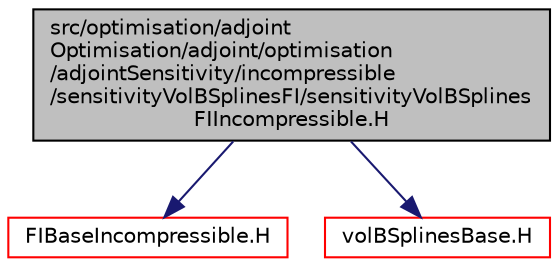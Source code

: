 digraph "src/optimisation/adjointOptimisation/adjoint/optimisation/adjointSensitivity/incompressible/sensitivityVolBSplinesFI/sensitivityVolBSplinesFIIncompressible.H"
{
  bgcolor="transparent";
  edge [fontname="Helvetica",fontsize="10",labelfontname="Helvetica",labelfontsize="10"];
  node [fontname="Helvetica",fontsize="10",shape=record];
  Node1 [label="src/optimisation/adjoint\lOptimisation/adjoint/optimisation\l/adjointSensitivity/incompressible\l/sensitivityVolBSplinesFI/sensitivityVolBSplines\lFIIncompressible.H",height=0.2,width=0.4,color="black", fillcolor="grey75", style="filled" fontcolor="black"];
  Node1 -> Node2 [color="midnightblue",fontsize="10",style="solid",fontname="Helvetica"];
  Node2 [label="FIBaseIncompressible.H",height=0.2,width=0.4,color="red",URL="$FIBaseIncompressible_8H.html"];
  Node1 -> Node3 [color="midnightblue",fontsize="10",style="solid",fontname="Helvetica"];
  Node3 [label="volBSplinesBase.H",height=0.2,width=0.4,color="red",URL="$volBSplinesBase_8H.html"];
}
